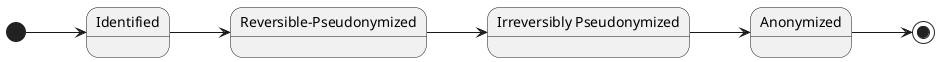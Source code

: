 @startuml
left to right direction

[*] --> Identified
state "Identified" as Identified
state "Reversible-Pseudonymized" as Identifiable
state "Irreversibly Pseudonymized" as DeIdentified
state "Anonymized" as Anonymized

Identified --> Identifiable
Identifiable --> DeIdentified
DeIdentified --> Anonymized
Anonymized --> [*]

@enduml
